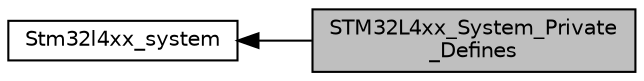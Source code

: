 digraph "STM32L4xx_System_Private_Defines"
{
  edge [fontname="Helvetica",fontsize="10",labelfontname="Helvetica",labelfontsize="10"];
  node [fontname="Helvetica",fontsize="10",shape=record];
  rankdir=LR;
  Node0 [label="STM32L4xx_System_Private\l_Defines",height=0.2,width=0.4,color="black", fillcolor="grey75", style="filled", fontcolor="black"];
  Node1 [label="Stm32l4xx_system",height=0.2,width=0.4,color="black", fillcolor="white", style="filled",URL="$group__stm32l4xx__system.html"];
  Node1->Node0 [shape=plaintext, dir="back", style="solid"];
}
